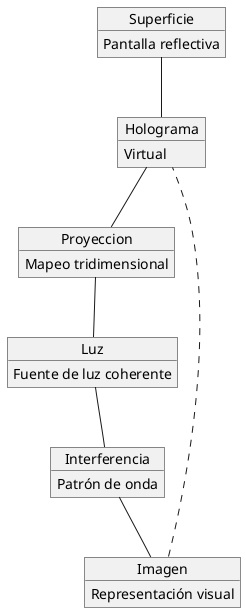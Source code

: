 @startuml
object Holograma
Holograma : Virtual

object Proyeccion
Proyeccion : Mapeo tridimensional

object Luz
Luz : Fuente de luz coherente

object Superficie
Superficie : Pantalla reflectiva

object Interferencia
Interferencia : Patrón de onda

object Imagen
Imagen : Representación visual

Holograma -- Proyeccion
Proyeccion -- Luz
Luz -- Interferencia
Interferencia -- Imagen
Superficie -- Holograma
Imagen .. Holograma
@enduml
